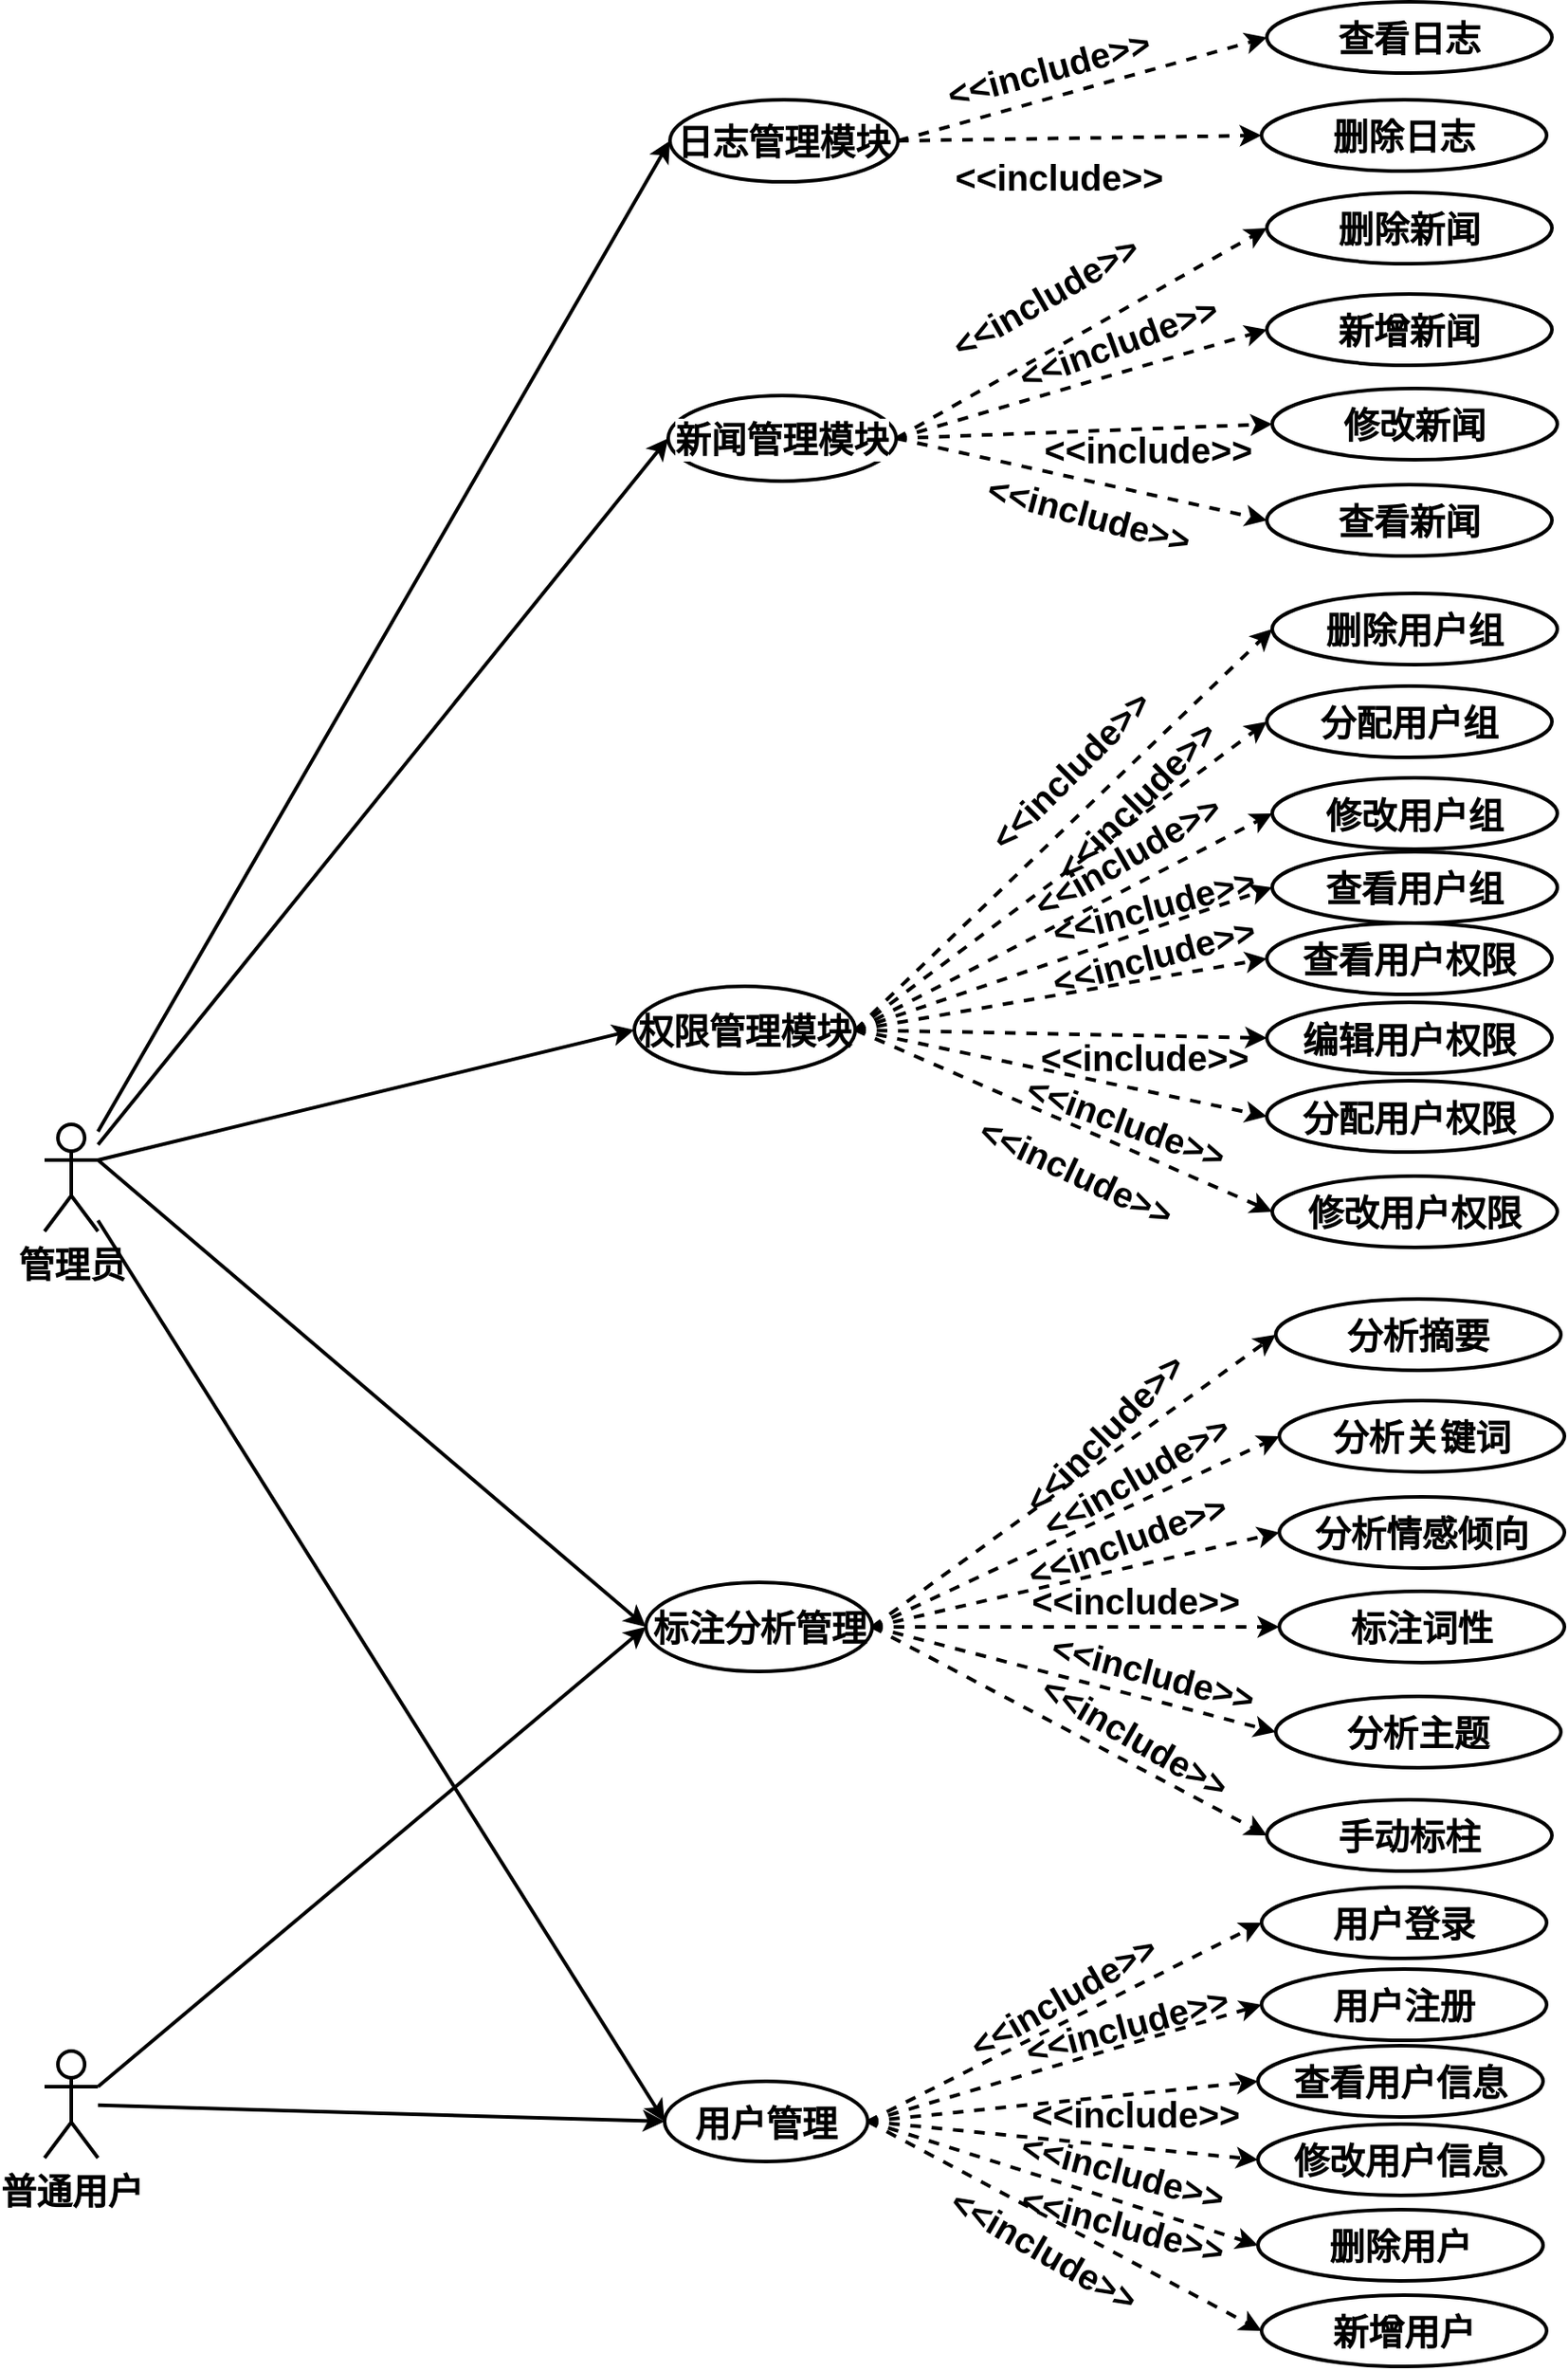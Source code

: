 <mxfile version="26.2.14">
  <diagram name="第 1 页" id="tNIIOWR_oVBMtGQojX32">
    <mxGraphModel dx="1609" dy="1693" grid="0" gridSize="10" guides="1" tooltips="1" connect="1" arrows="1" fold="1" page="0" pageScale="1" pageWidth="827" pageHeight="1169" math="0" shadow="0">
      <root>
        <mxCell id="0" />
        <mxCell id="1" parent="0" />
        <mxCell id="_Iga_zfzMakfGa9zRAI4-32" style="rounded=0;orthogonalLoop=1;jettySize=auto;html=1;entryX=0;entryY=0.5;entryDx=0;entryDy=0;exitX=1;exitY=0.333;exitDx=0;exitDy=0;exitPerimeter=0;fontStyle=1;fontSize=20;strokeWidth=2;" parent="1" source="_Iga_zfzMakfGa9zRAI4-8" target="_Iga_zfzMakfGa9zRAI4-14" edge="1">
          <mxGeometry relative="1" as="geometry" />
        </mxCell>
        <mxCell id="lPRFrRNjKn7Ll8QfIwgm-1" style="rounded=0;orthogonalLoop=1;jettySize=auto;html=1;exitX=1;exitY=0.333;exitDx=0;exitDy=0;exitPerimeter=0;entryX=0;entryY=0.5;entryDx=0;entryDy=0;fontStyle=1;fontSize=20;strokeWidth=2;" parent="1" source="_Iga_zfzMakfGa9zRAI4-8" target="_Iga_zfzMakfGa9zRAI4-38" edge="1">
          <mxGeometry relative="1" as="geometry" />
        </mxCell>
        <mxCell id="M4vis54UrrYnqnbrriGl-35" style="rounded=0;orthogonalLoop=1;jettySize=auto;html=1;entryX=0;entryY=0.5;entryDx=0;entryDy=0;fontStyle=1;fontSize=20;strokeWidth=2;" parent="1" source="_Iga_zfzMakfGa9zRAI4-8" target="M4vis54UrrYnqnbrriGl-5" edge="1">
          <mxGeometry relative="1" as="geometry" />
        </mxCell>
        <mxCell id="M4vis54UrrYnqnbrriGl-36" style="rounded=0;orthogonalLoop=1;jettySize=auto;html=1;entryX=0;entryY=0.5;entryDx=0;entryDy=0;fontSize=20;strokeWidth=2;" parent="1" source="_Iga_zfzMakfGa9zRAI4-8" target="M4vis54UrrYnqnbrriGl-18" edge="1">
          <mxGeometry relative="1" as="geometry" />
        </mxCell>
        <mxCell id="44BCT_Au62cUfSM1vnff-14" style="rounded=0;orthogonalLoop=1;jettySize=auto;html=1;entryX=0;entryY=0.5;entryDx=0;entryDy=0;fontSize=20;strokeWidth=2;" parent="1" source="_Iga_zfzMakfGa9zRAI4-8" target="44BCT_Au62cUfSM1vnff-5" edge="1">
          <mxGeometry relative="1" as="geometry" />
        </mxCell>
        <object label="&lt;div&gt;&lt;span style=&quot;background-color: transparent; color: light-dark(rgb(0, 0, 0), rgb(255, 255, 255));&quot;&gt;管理员&lt;/span&gt;&lt;/div&gt;" id="_Iga_zfzMakfGa9zRAI4-8">
          <mxCell style="shape=umlActor;verticalLabelPosition=bottom;verticalAlign=top;outlineConnect=0;labelBorderColor=none;html=1;fontStyle=1;fontSize=20;strokeWidth=2;" parent="1" vertex="1">
            <mxGeometry x="68" y="43" width="30" height="60" as="geometry" />
          </mxCell>
        </object>
        <mxCell id="_Iga_zfzMakfGa9zRAI4-15" style="rounded=0;orthogonalLoop=1;jettySize=auto;html=1;entryX=0;entryY=0.5;entryDx=0;entryDy=0;fontStyle=1;fontSize=20;strokeWidth=2;" parent="1" source="_Iga_zfzMakfGa9zRAI4-10" target="M4vis54UrrYnqnbrriGl-5" edge="1">
          <mxGeometry relative="1" as="geometry" />
        </mxCell>
        <mxCell id="lPRFrRNjKn7Ll8QfIwgm-2" style="rounded=0;orthogonalLoop=1;jettySize=auto;html=1;exitX=1;exitY=0.333;exitDx=0;exitDy=0;exitPerimeter=0;entryX=0;entryY=0.5;entryDx=0;entryDy=0;fontStyle=1;fontSize=20;strokeWidth=2;" parent="1" source="_Iga_zfzMakfGa9zRAI4-10" target="_Iga_zfzMakfGa9zRAI4-38" edge="1">
          <mxGeometry relative="1" as="geometry">
            <mxPoint x="278" y="143" as="targetPoint" />
          </mxGeometry>
        </mxCell>
        <mxCell id="_Iga_zfzMakfGa9zRAI4-10" value="普通用户" style="shape=umlActor;verticalLabelPosition=bottom;verticalAlign=top;html=1;outlineConnect=0;fontColor=default;labelBackgroundColor=none;labelBorderColor=none;fontStyle=1;fontSize=20;strokeWidth=2;" parent="1" vertex="1">
          <mxGeometry x="68" y="563" width="30" height="60" as="geometry" />
        </mxCell>
        <mxCell id="_Iga_zfzMakfGa9zRAI4-21" style="rounded=0;orthogonalLoop=1;jettySize=auto;html=1;entryX=0;entryY=0.5;entryDx=0;entryDy=0;dashed=1;exitX=1;exitY=0.5;exitDx=0;exitDy=0;fontStyle=1;fontSize=20;strokeWidth=2;" parent="1" source="_Iga_zfzMakfGa9zRAI4-14" target="_Iga_zfzMakfGa9zRAI4-17" edge="1">
          <mxGeometry relative="1" as="geometry">
            <mxPoint x="529" y="20" as="sourcePoint" />
          </mxGeometry>
        </mxCell>
        <mxCell id="_Iga_zfzMakfGa9zRAI4-22" style="rounded=0;orthogonalLoop=1;jettySize=auto;html=1;entryX=0;entryY=0.5;entryDx=0;entryDy=0;dashed=1;exitX=1;exitY=0.5;exitDx=0;exitDy=0;fontColor=default;fontStyle=1;fontSize=20;strokeWidth=2;" parent="1" source="_Iga_zfzMakfGa9zRAI4-14" target="_Iga_zfzMakfGa9zRAI4-18" edge="1">
          <mxGeometry relative="1" as="geometry">
            <mxPoint x="529" y="20" as="sourcePoint" />
          </mxGeometry>
        </mxCell>
        <mxCell id="_Iga_zfzMakfGa9zRAI4-23" style="rounded=0;orthogonalLoop=1;jettySize=auto;html=1;entryX=0;entryY=0.5;entryDx=0;entryDy=0;dashed=1;exitX=1;exitY=0.5;exitDx=0;exitDy=0;fontStyle=1;fontSize=20;strokeWidth=2;" parent="1" source="_Iga_zfzMakfGa9zRAI4-14" target="_Iga_zfzMakfGa9zRAI4-19" edge="1">
          <mxGeometry relative="1" as="geometry">
            <mxPoint x="529" y="20" as="sourcePoint" />
          </mxGeometry>
        </mxCell>
        <mxCell id="_Iga_zfzMakfGa9zRAI4-24" style="rounded=0;orthogonalLoop=1;jettySize=auto;html=1;entryX=0;entryY=0.5;entryDx=0;entryDy=0;dashed=1;exitX=1;exitY=0.5;exitDx=0;exitDy=0;fontStyle=1;fontSize=20;strokeWidth=2;" parent="1" source="_Iga_zfzMakfGa9zRAI4-14" target="_Iga_zfzMakfGa9zRAI4-20" edge="1">
          <mxGeometry relative="1" as="geometry">
            <mxPoint x="529" y="20" as="sourcePoint" />
            <mxPoint x="751" y="110" as="targetPoint" />
          </mxGeometry>
        </mxCell>
        <mxCell id="44BCT_Au62cUfSM1vnff-18" style="rounded=0;orthogonalLoop=1;jettySize=auto;html=1;entryX=0;entryY=0.5;entryDx=0;entryDy=0;exitX=1;exitY=0.5;exitDx=0;exitDy=0;dashed=1;fontStyle=1;fontSize=20;strokeWidth=2;" parent="1" source="_Iga_zfzMakfGa9zRAI4-14" target="44BCT_Au62cUfSM1vnff-16" edge="1">
          <mxGeometry relative="1" as="geometry">
            <mxPoint x="529" y="20" as="sourcePoint" />
          </mxGeometry>
        </mxCell>
        <mxCell id="44BCT_Au62cUfSM1vnff-19" style="rounded=0;orthogonalLoop=1;jettySize=auto;html=1;entryX=0;entryY=0.5;entryDx=0;entryDy=0;dashed=1;exitX=1;exitY=0.5;exitDx=0;exitDy=0;fontStyle=1;fontSize=20;strokeWidth=2;" parent="1" source="_Iga_zfzMakfGa9zRAI4-14" target="44BCT_Au62cUfSM1vnff-17" edge="1">
          <mxGeometry relative="1" as="geometry">
            <mxPoint x="529" y="20" as="sourcePoint" />
          </mxGeometry>
        </mxCell>
        <mxCell id="e_7kDf2DJxPSbMTq2mUC-3" style="rounded=0;orthogonalLoop=1;jettySize=auto;html=1;entryX=0;entryY=0.5;entryDx=0;entryDy=0;exitX=1;exitY=0.5;exitDx=0;exitDy=0;dashed=1;fontStyle=1;fontSize=20;strokeWidth=2;" edge="1" parent="1" source="_Iga_zfzMakfGa9zRAI4-14" target="e_7kDf2DJxPSbMTq2mUC-2">
          <mxGeometry relative="1" as="geometry" />
        </mxCell>
        <mxCell id="_Iga_zfzMakfGa9zRAI4-14" value="权限管理模块" style="ellipse;whiteSpace=wrap;html=1;align=center;fontStyle=1;fontSize=20;strokeWidth=2;" parent="1" vertex="1">
          <mxGeometry x="399" y="-34.5" width="124" height="49" as="geometry" />
        </mxCell>
        <mxCell id="_Iga_zfzMakfGa9zRAI4-17" value="删除用户组" style="ellipse;whiteSpace=wrap;html=1;align=center;fontStyle=1;fontSize=20;strokeWidth=2;" parent="1" vertex="1">
          <mxGeometry x="757" y="-255" width="160" height="40" as="geometry" />
        </mxCell>
        <mxCell id="_Iga_zfzMakfGa9zRAI4-18" value="分配用户组" style="ellipse;whiteSpace=wrap;html=1;align=center;fontStyle=1;fontSize=20;strokeWidth=2;" parent="1" vertex="1">
          <mxGeometry x="754" y="-203" width="160" height="40" as="geometry" />
        </mxCell>
        <mxCell id="_Iga_zfzMakfGa9zRAI4-19" value="分配用户权限" style="ellipse;whiteSpace=wrap;html=1;align=center;fontStyle=1;fontSize=20;strokeWidth=2;" parent="1" vertex="1">
          <mxGeometry x="754" y="18.5" width="160" height="40" as="geometry" />
        </mxCell>
        <mxCell id="_Iga_zfzMakfGa9zRAI4-20" value="修改用户权限" style="ellipse;whiteSpace=wrap;html=1;align=center;fontStyle=1;fontSize=20;strokeWidth=2;" parent="1" vertex="1">
          <mxGeometry x="757" y="72" width="160" height="40" as="geometry" />
        </mxCell>
        <mxCell id="_Iga_zfzMakfGa9zRAI4-27" value="&amp;lt;&amp;lt;include&amp;gt;&amp;gt;" style="text;html=1;align=center;verticalAlign=middle;resizable=0;points=[];autosize=1;strokeColor=none;fillColor=none;rotation=-45;fontStyle=1;fontSize=20;strokeWidth=2;" parent="1" vertex="1">
          <mxGeometry x="579" y="-174" width="128" height="36" as="geometry" />
        </mxCell>
        <mxCell id="_Iga_zfzMakfGa9zRAI4-28" value="&amp;lt;&amp;lt;include&amp;gt;&amp;gt;" style="text;html=1;align=center;verticalAlign=middle;resizable=0;points=[];autosize=1;strokeColor=none;fillColor=none;rotation=25;fontStyle=1;fontSize=20;strokeWidth=2;" parent="1" vertex="1">
          <mxGeometry x="583" y="51" width="128" height="36" as="geometry" />
        </mxCell>
        <mxCell id="_Iga_zfzMakfGa9zRAI4-29" value="&amp;lt;&amp;lt;include&amp;gt;&amp;gt;" style="text;html=1;align=center;verticalAlign=middle;resizable=0;points=[];autosize=1;strokeColor=none;fillColor=none;rotation=20;fontStyle=1;fontSize=20;strokeWidth=2;" parent="1" vertex="1">
          <mxGeometry x="611" y="22.5" width="128" height="36" as="geometry" />
        </mxCell>
        <mxCell id="_Iga_zfzMakfGa9zRAI4-31" value="&amp;lt;&amp;lt;include&amp;gt;&amp;gt;" style="text;html=1;align=center;verticalAlign=middle;resizable=0;points=[];autosize=1;strokeColor=none;fillColor=none;rotation=-45;fontStyle=1;fontSize=20;strokeWidth=2;" parent="1" vertex="1">
          <mxGeometry x="616" y="-157" width="128" height="36" as="geometry" />
        </mxCell>
        <mxCell id="_Iga_zfzMakfGa9zRAI4-34" style="rounded=0;orthogonalLoop=1;jettySize=auto;html=1;entryX=0;entryY=0.5;entryDx=0;entryDy=0;dashed=1;exitX=1;exitY=0.5;exitDx=0;exitDy=0;fontStyle=1;fontSize=20;strokeWidth=2;" parent="1" source="_Iga_zfzMakfGa9zRAI4-38" target="_Iga_zfzMakfGa9zRAI4-39" edge="1">
          <mxGeometry relative="1" as="geometry" />
        </mxCell>
        <mxCell id="_Iga_zfzMakfGa9zRAI4-35" style="rounded=0;orthogonalLoop=1;jettySize=auto;html=1;entryX=0;entryY=0.5;entryDx=0;entryDy=0;dashed=1;exitX=1;exitY=0.5;exitDx=0;exitDy=0;fontColor=default;fontStyle=1;fontSize=20;strokeWidth=2;" parent="1" source="_Iga_zfzMakfGa9zRAI4-38" target="_Iga_zfzMakfGa9zRAI4-40" edge="1">
          <mxGeometry relative="1" as="geometry" />
        </mxCell>
        <mxCell id="_Iga_zfzMakfGa9zRAI4-36" style="rounded=0;orthogonalLoop=1;jettySize=auto;html=1;entryX=0;entryY=0.5;entryDx=0;entryDy=0;dashed=1;exitX=1;exitY=0.5;exitDx=0;exitDy=0;fontStyle=1;fontSize=20;strokeWidth=2;" parent="1" source="_Iga_zfzMakfGa9zRAI4-38" target="_Iga_zfzMakfGa9zRAI4-41" edge="1">
          <mxGeometry relative="1" as="geometry" />
        </mxCell>
        <mxCell id="_Iga_zfzMakfGa9zRAI4-37" style="rounded=0;orthogonalLoop=1;jettySize=auto;html=1;entryX=0;entryY=0.5;entryDx=0;entryDy=0;dashed=1;exitX=1;exitY=0.5;exitDx=0;exitDy=0;fontStyle=1;fontSize=20;strokeWidth=2;" parent="1" source="_Iga_zfzMakfGa9zRAI4-38" target="_Iga_zfzMakfGa9zRAI4-42" edge="1">
          <mxGeometry relative="1" as="geometry">
            <mxPoint x="565" y="345" as="sourcePoint" />
            <mxPoint x="751" y="395" as="targetPoint" />
          </mxGeometry>
        </mxCell>
        <mxCell id="_Iga_zfzMakfGa9zRAI4-38" value="标注分析管理" style="ellipse;whiteSpace=wrap;html=1;align=center;fontStyle=1;fontSize=20;strokeWidth=2;" parent="1" vertex="1">
          <mxGeometry x="405.5" y="300" width="127" height="50" as="geometry" />
        </mxCell>
        <mxCell id="_Iga_zfzMakfGa9zRAI4-39" value="分析关键词" style="ellipse;whiteSpace=wrap;html=1;align=center;fontStyle=1;fontSize=20;strokeWidth=2;" parent="1" vertex="1">
          <mxGeometry x="761" y="198" width="160" height="40" as="geometry" />
        </mxCell>
        <mxCell id="_Iga_zfzMakfGa9zRAI4-40" value="分析情感倾向" style="ellipse;whiteSpace=wrap;html=1;align=center;fontStyle=1;fontSize=20;strokeWidth=2;" parent="1" vertex="1">
          <mxGeometry x="761" y="252" width="160" height="40" as="geometry" />
        </mxCell>
        <mxCell id="_Iga_zfzMakfGa9zRAI4-41" value="标注词性" style="ellipse;whiteSpace=wrap;html=1;align=center;fontStyle=1;fontSize=20;strokeWidth=2;" parent="1" vertex="1">
          <mxGeometry x="761" y="305" width="160" height="40" as="geometry" />
        </mxCell>
        <mxCell id="_Iga_zfzMakfGa9zRAI4-42" value="分析主题" style="ellipse;whiteSpace=wrap;html=1;align=center;fontStyle=1;fontSize=20;strokeWidth=2;" parent="1" vertex="1">
          <mxGeometry x="759" y="364" width="160" height="40" as="geometry" />
        </mxCell>
        <mxCell id="_Iga_zfzMakfGa9zRAI4-43" value="&amp;lt;&amp;lt;include&amp;gt;&amp;gt;" style="text;html=1;align=center;verticalAlign=middle;resizable=0;points=[];autosize=1;strokeColor=none;fillColor=none;rotation=-45;fontStyle=1;fontSize=20;strokeWidth=2;" parent="1" vertex="1">
          <mxGeometry x="598" y="198" width="128" height="36" as="geometry" />
        </mxCell>
        <mxCell id="_Iga_zfzMakfGa9zRAI4-44" value="&amp;lt;&amp;lt;include&amp;gt;&amp;gt;" style="text;html=1;align=center;verticalAlign=middle;resizable=0;points=[];autosize=1;strokeColor=none;fillColor=none;rotation=15;fontStyle=1;fontSize=20;strokeWidth=2;" parent="1" vertex="1">
          <mxGeometry x="626" y="332" width="128" height="36" as="geometry" />
        </mxCell>
        <mxCell id="_Iga_zfzMakfGa9zRAI4-45" value="&amp;lt;&amp;lt;include&amp;gt;&amp;gt;" style="text;html=1;align=center;verticalAlign=middle;resizable=0;points=[];autosize=1;strokeColor=none;fillColor=none;rotation=0;fontStyle=1;fontSize=20;strokeWidth=2;" parent="1" vertex="1">
          <mxGeometry x="616" y="292" width="128" height="36" as="geometry" />
        </mxCell>
        <mxCell id="_Iga_zfzMakfGa9zRAI4-46" value="&amp;lt;&amp;lt;include&amp;gt;&amp;gt;" style="text;html=1;align=center;verticalAlign=middle;resizable=0;points=[];autosize=1;strokeColor=none;fillColor=none;rotation=-20;fontStyle=1;fontSize=20;strokeWidth=2;" parent="1" vertex="1">
          <mxGeometry x="611" y="258" width="128" height="36" as="geometry" />
        </mxCell>
        <mxCell id="M4vis54UrrYnqnbrriGl-1" style="rounded=0;orthogonalLoop=1;jettySize=auto;html=1;entryX=0;entryY=0.5;entryDx=0;entryDy=0;dashed=1;exitX=1;exitY=0.5;exitDx=0;exitDy=0;fontStyle=1;fontSize=20;strokeWidth=2;" parent="1" source="M4vis54UrrYnqnbrriGl-5" target="M4vis54UrrYnqnbrriGl-6" edge="1">
          <mxGeometry relative="1" as="geometry" />
        </mxCell>
        <mxCell id="M4vis54UrrYnqnbrriGl-2" style="rounded=0;orthogonalLoop=1;jettySize=auto;html=1;entryX=0;entryY=0.5;entryDx=0;entryDy=0;dashed=1;exitX=1;exitY=0.5;exitDx=0;exitDy=0;fontColor=default;fontStyle=1;fontSize=20;strokeWidth=2;" parent="1" source="M4vis54UrrYnqnbrriGl-5" target="M4vis54UrrYnqnbrriGl-7" edge="1">
          <mxGeometry relative="1" as="geometry" />
        </mxCell>
        <mxCell id="M4vis54UrrYnqnbrriGl-3" style="rounded=0;orthogonalLoop=1;jettySize=auto;html=1;entryX=0;entryY=0.5;entryDx=0;entryDy=0;dashed=1;exitX=1;exitY=0.5;exitDx=0;exitDy=0;fontStyle=1;fontSize=20;strokeWidth=2;" parent="1" source="M4vis54UrrYnqnbrriGl-5" target="M4vis54UrrYnqnbrriGl-8" edge="1">
          <mxGeometry relative="1" as="geometry" />
        </mxCell>
        <mxCell id="M4vis54UrrYnqnbrriGl-4" style="rounded=0;orthogonalLoop=1;jettySize=auto;html=1;entryX=0;entryY=0.5;entryDx=0;entryDy=0;dashed=1;exitX=1;exitY=0.5;exitDx=0;exitDy=0;fontStyle=1;fontSize=20;strokeWidth=2;" parent="1" source="M4vis54UrrYnqnbrriGl-5" target="M4vis54UrrYnqnbrriGl-9" edge="1">
          <mxGeometry relative="1" as="geometry">
            <mxPoint x="565" y="620" as="sourcePoint" />
            <mxPoint x="751" y="670" as="targetPoint" />
          </mxGeometry>
        </mxCell>
        <mxCell id="M4vis54UrrYnqnbrriGl-5" value="用户管理" style="ellipse;whiteSpace=wrap;html=1;align=center;fontStyle=1;fontSize=20;strokeWidth=2;" parent="1" vertex="1">
          <mxGeometry x="416" y="580" width="114" height="45" as="geometry" />
        </mxCell>
        <mxCell id="M4vis54UrrYnqnbrriGl-6" value="用户登录" style="ellipse;whiteSpace=wrap;html=1;align=center;fontStyle=1;fontSize=20;strokeWidth=2;" parent="1" vertex="1">
          <mxGeometry x="751" y="471" width="160" height="40" as="geometry" />
        </mxCell>
        <mxCell id="M4vis54UrrYnqnbrriGl-7" value="用户注册" style="ellipse;whiteSpace=wrap;html=1;align=center;fontStyle=1;fontSize=20;strokeWidth=2;" parent="1" vertex="1">
          <mxGeometry x="751" y="517" width="160" height="40" as="geometry" />
        </mxCell>
        <mxCell id="M4vis54UrrYnqnbrriGl-8" value="查看用户信息" style="ellipse;whiteSpace=wrap;html=1;align=center;fontStyle=1;fontSize=20;strokeWidth=2;" parent="1" vertex="1">
          <mxGeometry x="749" y="560" width="160" height="40" as="geometry" />
        </mxCell>
        <mxCell id="M4vis54UrrYnqnbrriGl-9" value="修改用户信息" style="ellipse;whiteSpace=wrap;html=1;align=center;fontStyle=1;fontSize=20;strokeWidth=2;" parent="1" vertex="1">
          <mxGeometry x="749" y="604" width="160" height="40" as="geometry" />
        </mxCell>
        <mxCell id="M4vis54UrrYnqnbrriGl-10" value="&amp;lt;&amp;lt;include&amp;gt;&amp;gt;" style="text;html=1;align=center;verticalAlign=middle;resizable=0;points=[];autosize=1;strokeColor=none;fillColor=none;rotation=-30;fontStyle=1;fontSize=20;strokeWidth=2;" parent="1" vertex="1">
          <mxGeometry x="575" y="514" width="128" height="36" as="geometry" />
        </mxCell>
        <mxCell id="M4vis54UrrYnqnbrriGl-11" value="&amp;lt;&amp;lt;include&amp;gt;&amp;gt;" style="text;html=1;align=center;verticalAlign=middle;resizable=0;points=[];autosize=1;strokeColor=none;fillColor=none;rotation=15;fontStyle=1;fontSize=20;strokeWidth=2;" parent="1" vertex="1">
          <mxGeometry x="609" y="612" width="128" height="36" as="geometry" />
        </mxCell>
        <mxCell id="M4vis54UrrYnqnbrriGl-12" value="&amp;lt;&amp;lt;include&amp;gt;&amp;gt;" style="text;html=1;align=center;verticalAlign=middle;resizable=0;points=[];autosize=1;strokeColor=none;fillColor=none;rotation=0;fontStyle=1;fontSize=20;strokeWidth=2;" parent="1" vertex="1">
          <mxGeometry x="616" y="580" width="128" height="36" as="geometry" />
        </mxCell>
        <mxCell id="M4vis54UrrYnqnbrriGl-13" value="&amp;lt;&amp;lt;include&amp;gt;&amp;gt;" style="text;html=1;align=center;verticalAlign=middle;resizable=0;points=[];autosize=1;strokeColor=none;fillColor=none;rotation=-15;fontStyle=1;fontSize=20;strokeWidth=2;" parent="1" vertex="1">
          <mxGeometry x="611" y="530" width="128" height="36" as="geometry" />
        </mxCell>
        <mxCell id="M4vis54UrrYnqnbrriGl-14" style="rounded=0;orthogonalLoop=1;jettySize=auto;html=1;entryX=0;entryY=0.5;entryDx=0;entryDy=0;dashed=1;exitX=1;exitY=0.5;exitDx=0;exitDy=0;fontStyle=1;fontSize=20;strokeWidth=2;" parent="1" source="M4vis54UrrYnqnbrriGl-18" target="M4vis54UrrYnqnbrriGl-19" edge="1">
          <mxGeometry relative="1" as="geometry" />
        </mxCell>
        <mxCell id="M4vis54UrrYnqnbrriGl-17" style="rounded=0;orthogonalLoop=1;jettySize=auto;html=1;entryX=0;entryY=0.5;entryDx=0;entryDy=0;dashed=1;exitX=1;exitY=0.5;exitDx=0;exitDy=0;fontStyle=1;fontSize=20;strokeWidth=2;" parent="1" source="M4vis54UrrYnqnbrriGl-18" target="M4vis54UrrYnqnbrriGl-22" edge="1">
          <mxGeometry relative="1" as="geometry">
            <mxPoint x="563" y="-543" as="sourcePoint" />
            <mxPoint x="749" y="-493" as="targetPoint" />
          </mxGeometry>
        </mxCell>
        <mxCell id="M4vis54UrrYnqnbrriGl-18" value="日志管理模块" style="ellipse;whiteSpace=wrap;html=1;align=center;fontStyle=1;fontSize=20;strokeWidth=2;" parent="1" vertex="1">
          <mxGeometry x="419" y="-532" width="128" height="46" as="geometry" />
        </mxCell>
        <mxCell id="M4vis54UrrYnqnbrriGl-19" value="查看日志" style="ellipse;whiteSpace=wrap;html=1;align=center;fontStyle=1;fontSize=20;strokeWidth=2;" parent="1" vertex="1">
          <mxGeometry x="754" y="-587" width="160" height="40" as="geometry" />
        </mxCell>
        <mxCell id="M4vis54UrrYnqnbrriGl-22" value="删除日志" style="ellipse;whiteSpace=wrap;html=1;align=center;fontStyle=1;fontSize=20;strokeWidth=2;" parent="1" vertex="1">
          <mxGeometry x="751" y="-532" width="160" height="40" as="geometry" />
        </mxCell>
        <mxCell id="M4vis54UrrYnqnbrriGl-23" value="&amp;lt;&amp;lt;include&amp;gt;&amp;gt;" style="text;html=1;align=center;verticalAlign=middle;resizable=0;points=[];autosize=1;strokeColor=none;fillColor=none;rotation=-15;fontStyle=1;fontSize=20;strokeWidth=2;" parent="1" vertex="1">
          <mxGeometry x="567" y="-568" width="128" height="36" as="geometry" />
        </mxCell>
        <mxCell id="M4vis54UrrYnqnbrriGl-24" value="&amp;lt;&amp;lt;include&amp;gt;&amp;gt;" style="text;html=1;align=center;verticalAlign=middle;resizable=0;points=[];autosize=1;strokeColor=none;fillColor=none;rotation=0;fontStyle=1;fontSize=20;strokeWidth=2;" parent="1" vertex="1">
          <mxGeometry x="573" y="-507" width="128" height="36" as="geometry" />
        </mxCell>
        <mxCell id="M4vis54UrrYnqnbrriGl-27" value="分析摘要" style="ellipse;whiteSpace=wrap;html=1;align=center;fontStyle=1;fontSize=20;strokeWidth=2;" parent="1" vertex="1">
          <mxGeometry x="759" y="141" width="160" height="40" as="geometry" />
        </mxCell>
        <mxCell id="M4vis54UrrYnqnbrriGl-28" style="rounded=0;orthogonalLoop=1;jettySize=auto;html=1;entryX=0;entryY=0.5;entryDx=0;entryDy=0;dashed=1;exitX=1;exitY=0.5;exitDx=0;exitDy=0;fontStyle=1;fontSize=20;strokeWidth=2;" parent="1" source="_Iga_zfzMakfGa9zRAI4-38" target="M4vis54UrrYnqnbrriGl-27" edge="1">
          <mxGeometry relative="1" as="geometry">
            <mxPoint x="519" y="275" as="sourcePoint" />
            <mxPoint x="705" y="165" as="targetPoint" />
          </mxGeometry>
        </mxCell>
        <mxCell id="M4vis54UrrYnqnbrriGl-29" value="&amp;lt;&amp;lt;include&amp;gt;&amp;gt;" style="text;html=1;align=center;verticalAlign=middle;resizable=0;points=[];autosize=1;strokeColor=none;fillColor=none;rotation=-30;fontStyle=1;fontSize=20;strokeWidth=2;" parent="1" vertex="1">
          <mxGeometry x="616" y="222" width="128" height="36" as="geometry" />
        </mxCell>
        <mxCell id="M4vis54UrrYnqnbrriGl-31" value="手动标柱" style="ellipse;whiteSpace=wrap;html=1;align=center;fontStyle=1;fontSize=20;strokeWidth=2;" parent="1" vertex="1">
          <mxGeometry x="754" y="422" width="160" height="40" as="geometry" />
        </mxCell>
        <mxCell id="M4vis54UrrYnqnbrriGl-32" style="rounded=0;orthogonalLoop=1;jettySize=auto;html=1;entryX=0;entryY=0.5;entryDx=0;entryDy=0;dashed=1;exitX=1;exitY=0.5;exitDx=0;exitDy=0;fontStyle=1;fontSize=20;strokeWidth=2;" parent="1" source="_Iga_zfzMakfGa9zRAI4-38" target="M4vis54UrrYnqnbrriGl-31" edge="1">
          <mxGeometry relative="1" as="geometry">
            <mxPoint x="529" y="335" as="sourcePoint" />
            <mxPoint x="715" y="390" as="targetPoint" />
          </mxGeometry>
        </mxCell>
        <mxCell id="M4vis54UrrYnqnbrriGl-33" value="&amp;lt;&amp;lt;include&amp;gt;&amp;gt;" style="text;html=1;align=center;verticalAlign=middle;resizable=0;points=[];autosize=1;strokeColor=none;fillColor=none;rotation=30;fontStyle=1;fontSize=20;strokeWidth=2;" parent="1" vertex="1">
          <mxGeometry x="616" y="368" width="128" height="36" as="geometry" />
        </mxCell>
        <mxCell id="44BCT_Au62cUfSM1vnff-1" style="rounded=0;orthogonalLoop=1;jettySize=auto;html=1;entryX=0;entryY=0.5;entryDx=0;entryDy=0;dashed=1;exitX=1;exitY=0.5;exitDx=0;exitDy=0;fontStyle=1;fontSize=20;strokeWidth=2;" parent="1" source="44BCT_Au62cUfSM1vnff-5" target="44BCT_Au62cUfSM1vnff-6" edge="1">
          <mxGeometry relative="1" as="geometry" />
        </mxCell>
        <mxCell id="44BCT_Au62cUfSM1vnff-2" style="rounded=0;orthogonalLoop=1;jettySize=auto;html=1;entryX=0;entryY=0.5;entryDx=0;entryDy=0;dashed=1;exitX=1;exitY=0.5;exitDx=0;exitDy=0;fontColor=default;fontStyle=1;fontSize=20;strokeWidth=2;" parent="1" source="44BCT_Au62cUfSM1vnff-5" target="44BCT_Au62cUfSM1vnff-7" edge="1">
          <mxGeometry relative="1" as="geometry" />
        </mxCell>
        <mxCell id="44BCT_Au62cUfSM1vnff-3" style="rounded=0;orthogonalLoop=1;jettySize=auto;html=1;entryX=0;entryY=0.5;entryDx=0;entryDy=0;dashed=1;exitX=1;exitY=0.5;exitDx=0;exitDy=0;fontStyle=1;fontSize=20;strokeWidth=2;" parent="1" source="44BCT_Au62cUfSM1vnff-5" target="44BCT_Au62cUfSM1vnff-8" edge="1">
          <mxGeometry relative="1" as="geometry" />
        </mxCell>
        <mxCell id="44BCT_Au62cUfSM1vnff-4" style="rounded=0;orthogonalLoop=1;jettySize=auto;html=1;entryX=0;entryY=0.5;entryDx=0;entryDy=0;dashed=1;exitX=1;exitY=0.5;exitDx=0;exitDy=0;fontStyle=1;fontSize=20;strokeWidth=2;" parent="1" source="44BCT_Au62cUfSM1vnff-5" target="44BCT_Au62cUfSM1vnff-9" edge="1">
          <mxGeometry relative="1" as="geometry">
            <mxPoint x="549" y="-323" as="sourcePoint" />
            <mxPoint x="735" y="-273" as="targetPoint" />
          </mxGeometry>
        </mxCell>
        <mxCell id="44BCT_Au62cUfSM1vnff-5" value="新闻管理模块" style="ellipse;whiteSpace=wrap;html=1;align=center;labelBackgroundColor=default;fontStyle=1;fontSize=20;strokeColor=default;verticalAlign=middle;fontFamily=Helvetica;fontColor=default;fillColor=default;strokeWidth=2;" parent="1" vertex="1">
          <mxGeometry x="418" y="-366" width="128" height="48" as="geometry" />
        </mxCell>
        <mxCell id="44BCT_Au62cUfSM1vnff-6" value="删除新闻" style="ellipse;whiteSpace=wrap;html=1;align=center;fontStyle=1;fontSize=20;strokeWidth=2;" parent="1" vertex="1">
          <mxGeometry x="754" y="-480" width="160" height="40" as="geometry" />
        </mxCell>
        <mxCell id="44BCT_Au62cUfSM1vnff-7" value="新增新闻" style="ellipse;whiteSpace=wrap;html=1;align=center;fontStyle=1;fontSize=20;strokeWidth=2;" parent="1" vertex="1">
          <mxGeometry x="754" y="-423" width="160" height="40" as="geometry" />
        </mxCell>
        <mxCell id="44BCT_Au62cUfSM1vnff-8" value="修改新闻" style="ellipse;whiteSpace=wrap;html=1;align=center;fontStyle=1;fontSize=20;strokeWidth=2;" parent="1" vertex="1">
          <mxGeometry x="757" y="-370" width="160" height="40" as="geometry" />
        </mxCell>
        <mxCell id="44BCT_Au62cUfSM1vnff-9" value="查看新闻" style="ellipse;whiteSpace=wrap;html=1;align=center;fontStyle=1;fontSize=20;strokeWidth=2;" parent="1" vertex="1">
          <mxGeometry x="754" y="-316" width="160" height="40" as="geometry" />
        </mxCell>
        <mxCell id="44BCT_Au62cUfSM1vnff-10" value="&amp;lt;&amp;lt;include&amp;gt;&amp;gt;" style="text;html=1;align=center;verticalAlign=middle;resizable=0;points=[];autosize=1;strokeColor=none;fillColor=none;rotation=-30;fontStyle=1;fontSize=20;strokeWidth=2;" parent="1" vertex="1">
          <mxGeometry x="565" y="-440" width="128" height="36" as="geometry" />
        </mxCell>
        <mxCell id="44BCT_Au62cUfSM1vnff-11" value="&amp;lt;&amp;lt;include&amp;gt;&amp;gt;" style="text;html=1;align=center;verticalAlign=middle;resizable=0;points=[];autosize=1;strokeColor=none;fillColor=none;rotation=15;fontStyle=1;fontSize=20;strokeWidth=2;" parent="1" vertex="1">
          <mxGeometry x="590" y="-318" width="128" height="36" as="geometry" />
        </mxCell>
        <mxCell id="44BCT_Au62cUfSM1vnff-12" value="&amp;lt;&amp;lt;include&amp;gt;&amp;gt;" style="text;html=1;align=center;verticalAlign=middle;resizable=0;points=[];autosize=1;strokeColor=none;fillColor=none;rotation=0;fontStyle=1;fontSize=20;strokeWidth=2;" parent="1" vertex="1">
          <mxGeometry x="623" y="-354" width="128" height="36" as="geometry" />
        </mxCell>
        <mxCell id="44BCT_Au62cUfSM1vnff-13" value="&amp;lt;&amp;lt;include&amp;gt;&amp;gt;" style="text;html=1;align=center;verticalAlign=middle;resizable=0;points=[];autosize=1;strokeColor=none;fillColor=none;rotation=-20;fontStyle=1;fontSize=20;strokeWidth=2;" parent="1" vertex="1">
          <mxGeometry x="606" y="-414" width="128" height="36" as="geometry" />
        </mxCell>
        <mxCell id="44BCT_Au62cUfSM1vnff-16" value="修改用户组" style="ellipse;whiteSpace=wrap;html=1;align=center;fontStyle=1;fontSize=20;strokeWidth=2;" parent="1" vertex="1">
          <mxGeometry x="757" y="-151.5" width="160" height="40" as="geometry" />
        </mxCell>
        <mxCell id="44BCT_Au62cUfSM1vnff-17" value="编辑用户权限" style="ellipse;whiteSpace=wrap;html=1;align=center;fontStyle=1;fontSize=20;strokeWidth=2;" parent="1" vertex="1">
          <mxGeometry x="754" y="-25.5" width="160" height="40" as="geometry" />
        </mxCell>
        <mxCell id="44BCT_Au62cUfSM1vnff-20" value="&amp;lt;&amp;lt;include&amp;gt;&amp;gt;" style="text;html=1;align=center;verticalAlign=middle;resizable=0;points=[];autosize=1;strokeColor=none;fillColor=none;rotation=0;dashed=1;fontStyle=1;fontSize=20;strokeWidth=2;" parent="1" vertex="1">
          <mxGeometry x="621" y="-13.5" width="128" height="36" as="geometry" />
        </mxCell>
        <mxCell id="44BCT_Au62cUfSM1vnff-21" value="&amp;lt;&amp;lt;include&amp;gt;&amp;gt;" style="text;html=1;align=center;verticalAlign=middle;resizable=0;points=[];autosize=1;strokeColor=none;fillColor=none;rotation=-30;fontStyle=1;fontSize=20;strokeWidth=2;" parent="1" vertex="1">
          <mxGeometry x="611" y="-126" width="128" height="36" as="geometry" />
        </mxCell>
        <mxCell id="e_7kDf2DJxPSbMTq2mUC-1" value="查看用户组" style="ellipse;whiteSpace=wrap;html=1;align=center;fontStyle=1;fontSize=20;strokeWidth=2;" vertex="1" parent="1">
          <mxGeometry x="757" y="-110" width="160" height="40" as="geometry" />
        </mxCell>
        <mxCell id="e_7kDf2DJxPSbMTq2mUC-2" value="查看用户权限" style="ellipse;whiteSpace=wrap;html=1;align=center;fontStyle=1;fontSize=20;strokeWidth=2;" vertex="1" parent="1">
          <mxGeometry x="754" y="-70" width="160" height="40" as="geometry" />
        </mxCell>
        <mxCell id="e_7kDf2DJxPSbMTq2mUC-4" style="rounded=0;orthogonalLoop=1;jettySize=auto;html=1;entryX=0;entryY=0.5;entryDx=0;entryDy=0;exitX=1;exitY=0.5;exitDx=0;exitDy=0;dashed=1;fontStyle=1;fontSize=20;strokeWidth=2;" edge="1" parent="1" source="_Iga_zfzMakfGa9zRAI4-14" target="e_7kDf2DJxPSbMTq2mUC-1">
          <mxGeometry relative="1" as="geometry">
            <mxPoint x="529" y="29" as="sourcePoint" />
            <mxPoint x="715" y="-43" as="targetPoint" />
          </mxGeometry>
        </mxCell>
        <mxCell id="e_7kDf2DJxPSbMTq2mUC-5" value="&amp;lt;&amp;lt;include&amp;gt;&amp;gt;" style="text;html=1;align=center;verticalAlign=middle;resizable=0;points=[];autosize=1;strokeColor=none;fillColor=none;rotation=-15;fontStyle=1;fontSize=20;strokeWidth=2;" vertex="1" parent="1">
          <mxGeometry x="626" y="-70" width="128" height="36" as="geometry" />
        </mxCell>
        <mxCell id="e_7kDf2DJxPSbMTq2mUC-6" value="&amp;lt;&amp;lt;include&amp;gt;&amp;gt;" style="text;html=1;align=center;verticalAlign=middle;resizable=0;points=[];autosize=1;strokeColor=none;fillColor=none;rotation=-15;fontStyle=1;fontSize=20;strokeWidth=2;" vertex="1" parent="1">
          <mxGeometry x="626" y="-98" width="128" height="36" as="geometry" />
        </mxCell>
        <mxCell id="e_7kDf2DJxPSbMTq2mUC-10" style="rounded=0;orthogonalLoop=1;jettySize=auto;html=1;entryX=0;entryY=0.5;entryDx=0;entryDy=0;dashed=1;exitX=1;exitY=0.5;exitDx=0;exitDy=0;fontStyle=1;fontSize=20;strokeWidth=2;" edge="1" parent="1" target="e_7kDf2DJxPSbMTq2mUC-11" source="M4vis54UrrYnqnbrriGl-5">
          <mxGeometry relative="1" as="geometry">
            <mxPoint x="523" y="697" as="sourcePoint" />
            <mxPoint x="755" y="767" as="targetPoint" />
          </mxGeometry>
        </mxCell>
        <mxCell id="e_7kDf2DJxPSbMTq2mUC-11" value="新增用户" style="ellipse;whiteSpace=wrap;html=1;align=center;fontStyle=1;fontSize=20;strokeWidth=2;" vertex="1" parent="1">
          <mxGeometry x="751" y="700" width="160" height="40" as="geometry" />
        </mxCell>
        <mxCell id="e_7kDf2DJxPSbMTq2mUC-12" value="&amp;lt;&amp;lt;include&amp;gt;&amp;gt;" style="text;html=1;align=center;verticalAlign=middle;resizable=0;points=[];autosize=1;strokeColor=none;fillColor=none;rotation=15;fontStyle=1;fontSize=20;strokeWidth=2;" vertex="1" parent="1">
          <mxGeometry x="609" y="642" width="128" height="36" as="geometry" />
        </mxCell>
        <mxCell id="e_7kDf2DJxPSbMTq2mUC-13" style="rounded=0;orthogonalLoop=1;jettySize=auto;html=1;entryX=0;entryY=0.5;entryDx=0;entryDy=0;dashed=1;exitX=1;exitY=0.5;exitDx=0;exitDy=0;fontStyle=1;fontSize=20;strokeWidth=2;" edge="1" parent="1" target="e_7kDf2DJxPSbMTq2mUC-14" source="M4vis54UrrYnqnbrriGl-5">
          <mxGeometry relative="1" as="geometry">
            <mxPoint x="521" y="649" as="sourcePoint" />
            <mxPoint x="753" y="719" as="targetPoint" />
          </mxGeometry>
        </mxCell>
        <mxCell id="e_7kDf2DJxPSbMTq2mUC-14" value="删除用户" style="ellipse;whiteSpace=wrap;html=1;align=center;fontStyle=1;fontSize=20;strokeWidth=2;" vertex="1" parent="1">
          <mxGeometry x="749" y="652" width="160" height="40" as="geometry" />
        </mxCell>
        <mxCell id="e_7kDf2DJxPSbMTq2mUC-15" value="&amp;lt;&amp;lt;include&amp;gt;&amp;gt;" style="text;html=1;align=center;verticalAlign=middle;resizable=0;points=[];autosize=1;strokeColor=none;fillColor=none;rotation=30;fontStyle=1;fontSize=20;strokeWidth=2;" vertex="1" parent="1">
          <mxGeometry x="565" y="656" width="128" height="36" as="geometry" />
        </mxCell>
      </root>
    </mxGraphModel>
  </diagram>
</mxfile>
